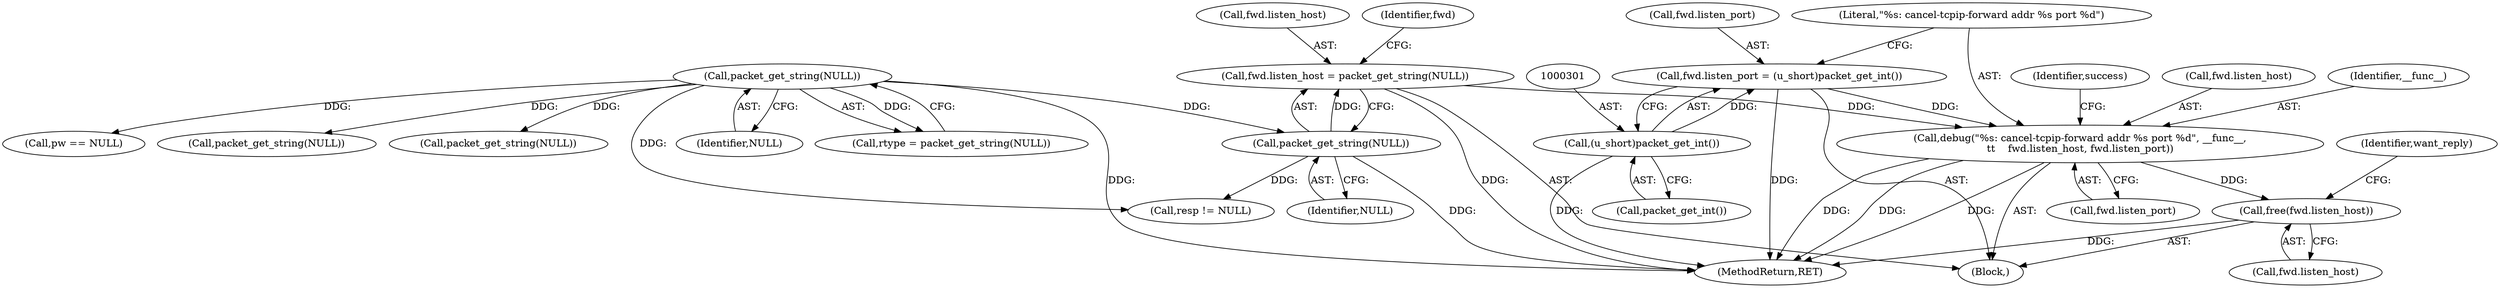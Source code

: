 digraph "0_src_c76fac666ea038753294f2ac94d310f8adece9ce@API" {
"1000317" [label="(Call,free(fwd.listen_host))"];
"1000303" [label="(Call,debug(\"%s: cancel-tcpip-forward addr %s port %d\", __func__,\n\t\t    fwd.listen_host, fwd.listen_port))"];
"1000290" [label="(Call,fwd.listen_host = packet_get_string(NULL))"];
"1000294" [label="(Call,packet_get_string(NULL))"];
"1000127" [label="(Call,packet_get_string(NULL))"];
"1000296" [label="(Call,fwd.listen_port = (u_short)packet_get_int())"];
"1000300" [label="(Call,(u_short)packet_get_int())"];
"1000294" [label="(Call,packet_get_string(NULL))"];
"1000477" [label="(MethodReturn,RET)"];
"1000128" [label="(Identifier,NULL)"];
"1000291" [label="(Call,fwd.listen_host)"];
"1000313" [label="(Identifier,success)"];
"1000309" [label="(Call,fwd.listen_port)"];
"1000295" [label="(Identifier,NULL)"];
"1000296" [label="(Call,fwd.listen_port = (u_short)packet_get_int())"];
"1000125" [label="(Call,rtype = packet_get_string(NULL))"];
"1000152" [label="(Call,pw == NULL)"];
"1000127" [label="(Call,packet_get_string(NULL))"];
"1000302" [label="(Call,packet_get_int())"];
"1000318" [label="(Call,fwd.listen_host)"];
"1000405" [label="(Call,packet_get_string(NULL))"];
"1000290" [label="(Call,fwd.listen_host = packet_get_string(NULL))"];
"1000306" [label="(Call,fwd.listen_host)"];
"1000282" [label="(Block,)"];
"1000298" [label="(Identifier,fwd)"];
"1000297" [label="(Call,fwd.listen_port)"];
"1000450" [label="(Identifier,want_reply)"];
"1000300" [label="(Call,(u_short)packet_get_int())"];
"1000303" [label="(Call,debug(\"%s: cancel-tcpip-forward addr %s port %d\", __func__,\n\t\t    fwd.listen_host, fwd.listen_port))"];
"1000340" [label="(Call,packet_get_string(NULL))"];
"1000304" [label="(Literal,\"%s: cancel-tcpip-forward addr %s port %d\")"];
"1000317" [label="(Call,free(fwd.listen_host))"];
"1000305" [label="(Identifier,__func__)"];
"1000460" [label="(Call,resp != NULL)"];
"1000317" -> "1000282"  [label="AST: "];
"1000317" -> "1000318"  [label="CFG: "];
"1000318" -> "1000317"  [label="AST: "];
"1000450" -> "1000317"  [label="CFG: "];
"1000317" -> "1000477"  [label="DDG: "];
"1000303" -> "1000317"  [label="DDG: "];
"1000303" -> "1000282"  [label="AST: "];
"1000303" -> "1000309"  [label="CFG: "];
"1000304" -> "1000303"  [label="AST: "];
"1000305" -> "1000303"  [label="AST: "];
"1000306" -> "1000303"  [label="AST: "];
"1000309" -> "1000303"  [label="AST: "];
"1000313" -> "1000303"  [label="CFG: "];
"1000303" -> "1000477"  [label="DDG: "];
"1000303" -> "1000477"  [label="DDG: "];
"1000303" -> "1000477"  [label="DDG: "];
"1000290" -> "1000303"  [label="DDG: "];
"1000296" -> "1000303"  [label="DDG: "];
"1000290" -> "1000282"  [label="AST: "];
"1000290" -> "1000294"  [label="CFG: "];
"1000291" -> "1000290"  [label="AST: "];
"1000294" -> "1000290"  [label="AST: "];
"1000298" -> "1000290"  [label="CFG: "];
"1000290" -> "1000477"  [label="DDG: "];
"1000294" -> "1000290"  [label="DDG: "];
"1000294" -> "1000295"  [label="CFG: "];
"1000295" -> "1000294"  [label="AST: "];
"1000294" -> "1000477"  [label="DDG: "];
"1000127" -> "1000294"  [label="DDG: "];
"1000294" -> "1000460"  [label="DDG: "];
"1000127" -> "1000125"  [label="AST: "];
"1000127" -> "1000128"  [label="CFG: "];
"1000128" -> "1000127"  [label="AST: "];
"1000125" -> "1000127"  [label="CFG: "];
"1000127" -> "1000477"  [label="DDG: "];
"1000127" -> "1000125"  [label="DDG: "];
"1000127" -> "1000152"  [label="DDG: "];
"1000127" -> "1000340"  [label="DDG: "];
"1000127" -> "1000405"  [label="DDG: "];
"1000127" -> "1000460"  [label="DDG: "];
"1000296" -> "1000282"  [label="AST: "];
"1000296" -> "1000300"  [label="CFG: "];
"1000297" -> "1000296"  [label="AST: "];
"1000300" -> "1000296"  [label="AST: "];
"1000304" -> "1000296"  [label="CFG: "];
"1000296" -> "1000477"  [label="DDG: "];
"1000300" -> "1000296"  [label="DDG: "];
"1000300" -> "1000302"  [label="CFG: "];
"1000301" -> "1000300"  [label="AST: "];
"1000302" -> "1000300"  [label="AST: "];
"1000300" -> "1000477"  [label="DDG: "];
}
